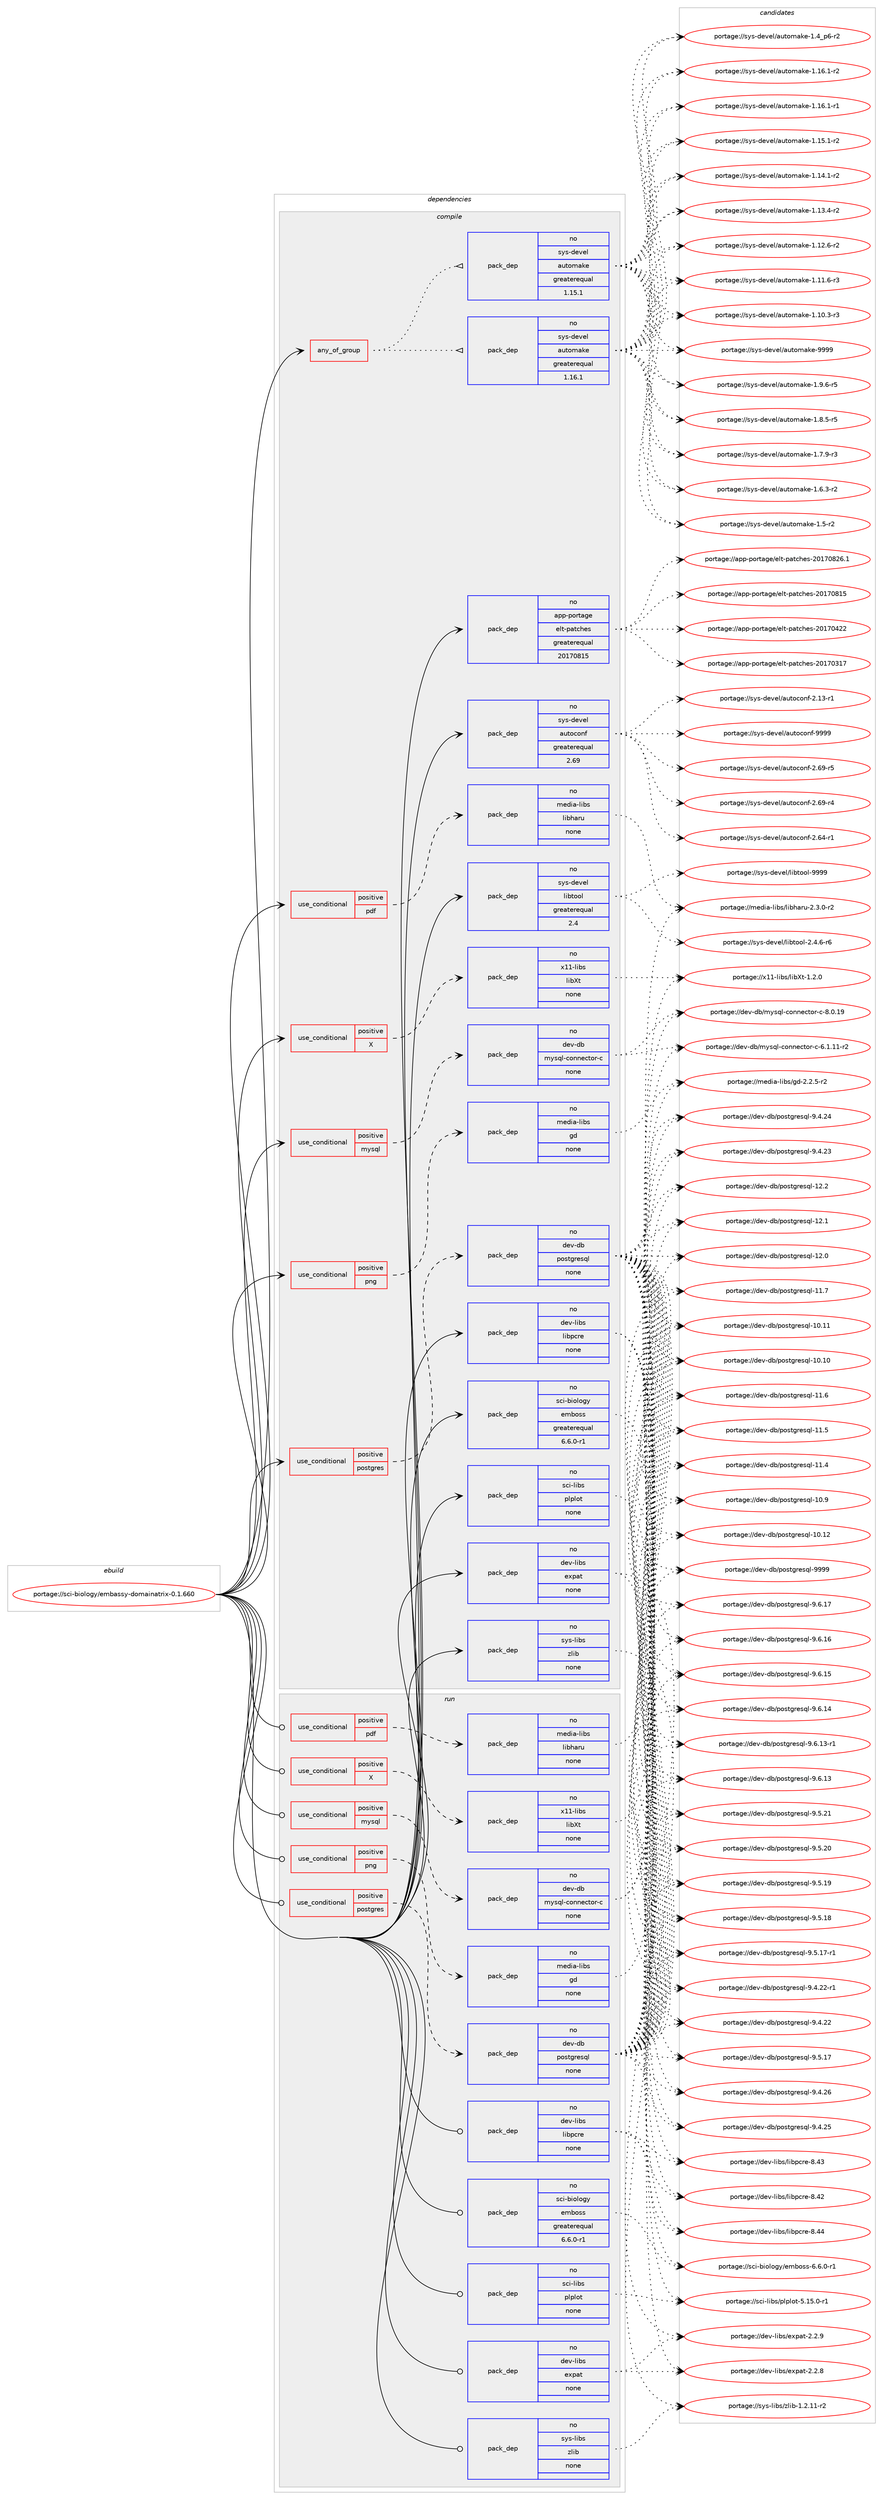 digraph prolog {

# *************
# Graph options
# *************

newrank=true;
concentrate=true;
compound=true;
graph [rankdir=LR,fontname=Helvetica,fontsize=10,ranksep=1.5];#, ranksep=2.5, nodesep=0.2];
edge  [arrowhead=vee];
node  [fontname=Helvetica,fontsize=10];

# **********
# The ebuild
# **********

subgraph cluster_leftcol {
color=gray;
rank=same;
label=<<i>ebuild</i>>;
id [label="portage://sci-biology/embassy-domainatrix-0.1.660", color=red, width=4, href="../sci-biology/embassy-domainatrix-0.1.660.svg"];
}

# ****************
# The dependencies
# ****************

subgraph cluster_midcol {
color=gray;
label=<<i>dependencies</i>>;
subgraph cluster_compile {
fillcolor="#eeeeee";
style=filled;
label=<<i>compile</i>>;
subgraph any1191 {
dependency57589 [label=<<TABLE BORDER="0" CELLBORDER="1" CELLSPACING="0" CELLPADDING="4"><TR><TD CELLPADDING="10">any_of_group</TD></TR></TABLE>>, shape=none, color=red];subgraph pack44565 {
dependency57590 [label=<<TABLE BORDER="0" CELLBORDER="1" CELLSPACING="0" CELLPADDING="4" WIDTH="220"><TR><TD ROWSPAN="6" CELLPADDING="30">pack_dep</TD></TR><TR><TD WIDTH="110">no</TD></TR><TR><TD>sys-devel</TD></TR><TR><TD>automake</TD></TR><TR><TD>greaterequal</TD></TR><TR><TD>1.16.1</TD></TR></TABLE>>, shape=none, color=blue];
}
dependency57589:e -> dependency57590:w [weight=20,style="dotted",arrowhead="oinv"];
subgraph pack44566 {
dependency57591 [label=<<TABLE BORDER="0" CELLBORDER="1" CELLSPACING="0" CELLPADDING="4" WIDTH="220"><TR><TD ROWSPAN="6" CELLPADDING="30">pack_dep</TD></TR><TR><TD WIDTH="110">no</TD></TR><TR><TD>sys-devel</TD></TR><TR><TD>automake</TD></TR><TR><TD>greaterequal</TD></TR><TR><TD>1.15.1</TD></TR></TABLE>>, shape=none, color=blue];
}
dependency57589:e -> dependency57591:w [weight=20,style="dotted",arrowhead="oinv"];
}
id:e -> dependency57589:w [weight=20,style="solid",arrowhead="vee"];
subgraph cond11778 {
dependency57592 [label=<<TABLE BORDER="0" CELLBORDER="1" CELLSPACING="0" CELLPADDING="4"><TR><TD ROWSPAN="3" CELLPADDING="10">use_conditional</TD></TR><TR><TD>positive</TD></TR><TR><TD>X</TD></TR></TABLE>>, shape=none, color=red];
subgraph pack44567 {
dependency57593 [label=<<TABLE BORDER="0" CELLBORDER="1" CELLSPACING="0" CELLPADDING="4" WIDTH="220"><TR><TD ROWSPAN="6" CELLPADDING="30">pack_dep</TD></TR><TR><TD WIDTH="110">no</TD></TR><TR><TD>x11-libs</TD></TR><TR><TD>libXt</TD></TR><TR><TD>none</TD></TR><TR><TD></TD></TR></TABLE>>, shape=none, color=blue];
}
dependency57592:e -> dependency57593:w [weight=20,style="dashed",arrowhead="vee"];
}
id:e -> dependency57592:w [weight=20,style="solid",arrowhead="vee"];
subgraph cond11779 {
dependency57594 [label=<<TABLE BORDER="0" CELLBORDER="1" CELLSPACING="0" CELLPADDING="4"><TR><TD ROWSPAN="3" CELLPADDING="10">use_conditional</TD></TR><TR><TD>positive</TD></TR><TR><TD>mysql</TD></TR></TABLE>>, shape=none, color=red];
subgraph pack44568 {
dependency57595 [label=<<TABLE BORDER="0" CELLBORDER="1" CELLSPACING="0" CELLPADDING="4" WIDTH="220"><TR><TD ROWSPAN="6" CELLPADDING="30">pack_dep</TD></TR><TR><TD WIDTH="110">no</TD></TR><TR><TD>dev-db</TD></TR><TR><TD>mysql-connector-c</TD></TR><TR><TD>none</TD></TR><TR><TD></TD></TR></TABLE>>, shape=none, color=blue];
}
dependency57594:e -> dependency57595:w [weight=20,style="dashed",arrowhead="vee"];
}
id:e -> dependency57594:w [weight=20,style="solid",arrowhead="vee"];
subgraph cond11780 {
dependency57596 [label=<<TABLE BORDER="0" CELLBORDER="1" CELLSPACING="0" CELLPADDING="4"><TR><TD ROWSPAN="3" CELLPADDING="10">use_conditional</TD></TR><TR><TD>positive</TD></TR><TR><TD>pdf</TD></TR></TABLE>>, shape=none, color=red];
subgraph pack44569 {
dependency57597 [label=<<TABLE BORDER="0" CELLBORDER="1" CELLSPACING="0" CELLPADDING="4" WIDTH="220"><TR><TD ROWSPAN="6" CELLPADDING="30">pack_dep</TD></TR><TR><TD WIDTH="110">no</TD></TR><TR><TD>media-libs</TD></TR><TR><TD>libharu</TD></TR><TR><TD>none</TD></TR><TR><TD></TD></TR></TABLE>>, shape=none, color=blue];
}
dependency57596:e -> dependency57597:w [weight=20,style="dashed",arrowhead="vee"];
}
id:e -> dependency57596:w [weight=20,style="solid",arrowhead="vee"];
subgraph cond11781 {
dependency57598 [label=<<TABLE BORDER="0" CELLBORDER="1" CELLSPACING="0" CELLPADDING="4"><TR><TD ROWSPAN="3" CELLPADDING="10">use_conditional</TD></TR><TR><TD>positive</TD></TR><TR><TD>png</TD></TR></TABLE>>, shape=none, color=red];
subgraph pack44570 {
dependency57599 [label=<<TABLE BORDER="0" CELLBORDER="1" CELLSPACING="0" CELLPADDING="4" WIDTH="220"><TR><TD ROWSPAN="6" CELLPADDING="30">pack_dep</TD></TR><TR><TD WIDTH="110">no</TD></TR><TR><TD>media-libs</TD></TR><TR><TD>gd</TD></TR><TR><TD>none</TD></TR><TR><TD></TD></TR></TABLE>>, shape=none, color=blue];
}
dependency57598:e -> dependency57599:w [weight=20,style="dashed",arrowhead="vee"];
}
id:e -> dependency57598:w [weight=20,style="solid",arrowhead="vee"];
subgraph cond11782 {
dependency57600 [label=<<TABLE BORDER="0" CELLBORDER="1" CELLSPACING="0" CELLPADDING="4"><TR><TD ROWSPAN="3" CELLPADDING="10">use_conditional</TD></TR><TR><TD>positive</TD></TR><TR><TD>postgres</TD></TR></TABLE>>, shape=none, color=red];
subgraph pack44571 {
dependency57601 [label=<<TABLE BORDER="0" CELLBORDER="1" CELLSPACING="0" CELLPADDING="4" WIDTH="220"><TR><TD ROWSPAN="6" CELLPADDING="30">pack_dep</TD></TR><TR><TD WIDTH="110">no</TD></TR><TR><TD>dev-db</TD></TR><TR><TD>postgresql</TD></TR><TR><TD>none</TD></TR><TR><TD></TD></TR></TABLE>>, shape=none, color=blue];
}
dependency57600:e -> dependency57601:w [weight=20,style="dashed",arrowhead="vee"];
}
id:e -> dependency57600:w [weight=20,style="solid",arrowhead="vee"];
subgraph pack44572 {
dependency57602 [label=<<TABLE BORDER="0" CELLBORDER="1" CELLSPACING="0" CELLPADDING="4" WIDTH="220"><TR><TD ROWSPAN="6" CELLPADDING="30">pack_dep</TD></TR><TR><TD WIDTH="110">no</TD></TR><TR><TD>app-portage</TD></TR><TR><TD>elt-patches</TD></TR><TR><TD>greaterequal</TD></TR><TR><TD>20170815</TD></TR></TABLE>>, shape=none, color=blue];
}
id:e -> dependency57602:w [weight=20,style="solid",arrowhead="vee"];
subgraph pack44573 {
dependency57603 [label=<<TABLE BORDER="0" CELLBORDER="1" CELLSPACING="0" CELLPADDING="4" WIDTH="220"><TR><TD ROWSPAN="6" CELLPADDING="30">pack_dep</TD></TR><TR><TD WIDTH="110">no</TD></TR><TR><TD>dev-libs</TD></TR><TR><TD>expat</TD></TR><TR><TD>none</TD></TR><TR><TD></TD></TR></TABLE>>, shape=none, color=blue];
}
id:e -> dependency57603:w [weight=20,style="solid",arrowhead="vee"];
subgraph pack44574 {
dependency57604 [label=<<TABLE BORDER="0" CELLBORDER="1" CELLSPACING="0" CELLPADDING="4" WIDTH="220"><TR><TD ROWSPAN="6" CELLPADDING="30">pack_dep</TD></TR><TR><TD WIDTH="110">no</TD></TR><TR><TD>dev-libs</TD></TR><TR><TD>libpcre</TD></TR><TR><TD>none</TD></TR><TR><TD></TD></TR></TABLE>>, shape=none, color=blue];
}
id:e -> dependency57604:w [weight=20,style="solid",arrowhead="vee"];
subgraph pack44575 {
dependency57605 [label=<<TABLE BORDER="0" CELLBORDER="1" CELLSPACING="0" CELLPADDING="4" WIDTH="220"><TR><TD ROWSPAN="6" CELLPADDING="30">pack_dep</TD></TR><TR><TD WIDTH="110">no</TD></TR><TR><TD>sci-biology</TD></TR><TR><TD>emboss</TD></TR><TR><TD>greaterequal</TD></TR><TR><TD>6.6.0-r1</TD></TR></TABLE>>, shape=none, color=blue];
}
id:e -> dependency57605:w [weight=20,style="solid",arrowhead="vee"];
subgraph pack44576 {
dependency57606 [label=<<TABLE BORDER="0" CELLBORDER="1" CELLSPACING="0" CELLPADDING="4" WIDTH="220"><TR><TD ROWSPAN="6" CELLPADDING="30">pack_dep</TD></TR><TR><TD WIDTH="110">no</TD></TR><TR><TD>sci-libs</TD></TR><TR><TD>plplot</TD></TR><TR><TD>none</TD></TR><TR><TD></TD></TR></TABLE>>, shape=none, color=blue];
}
id:e -> dependency57606:w [weight=20,style="solid",arrowhead="vee"];
subgraph pack44577 {
dependency57607 [label=<<TABLE BORDER="0" CELLBORDER="1" CELLSPACING="0" CELLPADDING="4" WIDTH="220"><TR><TD ROWSPAN="6" CELLPADDING="30">pack_dep</TD></TR><TR><TD WIDTH="110">no</TD></TR><TR><TD>sys-devel</TD></TR><TR><TD>autoconf</TD></TR><TR><TD>greaterequal</TD></TR><TR><TD>2.69</TD></TR></TABLE>>, shape=none, color=blue];
}
id:e -> dependency57607:w [weight=20,style="solid",arrowhead="vee"];
subgraph pack44578 {
dependency57608 [label=<<TABLE BORDER="0" CELLBORDER="1" CELLSPACING="0" CELLPADDING="4" WIDTH="220"><TR><TD ROWSPAN="6" CELLPADDING="30">pack_dep</TD></TR><TR><TD WIDTH="110">no</TD></TR><TR><TD>sys-devel</TD></TR><TR><TD>libtool</TD></TR><TR><TD>greaterequal</TD></TR><TR><TD>2.4</TD></TR></TABLE>>, shape=none, color=blue];
}
id:e -> dependency57608:w [weight=20,style="solid",arrowhead="vee"];
subgraph pack44579 {
dependency57609 [label=<<TABLE BORDER="0" CELLBORDER="1" CELLSPACING="0" CELLPADDING="4" WIDTH="220"><TR><TD ROWSPAN="6" CELLPADDING="30">pack_dep</TD></TR><TR><TD WIDTH="110">no</TD></TR><TR><TD>sys-libs</TD></TR><TR><TD>zlib</TD></TR><TR><TD>none</TD></TR><TR><TD></TD></TR></TABLE>>, shape=none, color=blue];
}
id:e -> dependency57609:w [weight=20,style="solid",arrowhead="vee"];
}
subgraph cluster_compileandrun {
fillcolor="#eeeeee";
style=filled;
label=<<i>compile and run</i>>;
}
subgraph cluster_run {
fillcolor="#eeeeee";
style=filled;
label=<<i>run</i>>;
subgraph cond11783 {
dependency57610 [label=<<TABLE BORDER="0" CELLBORDER="1" CELLSPACING="0" CELLPADDING="4"><TR><TD ROWSPAN="3" CELLPADDING="10">use_conditional</TD></TR><TR><TD>positive</TD></TR><TR><TD>X</TD></TR></TABLE>>, shape=none, color=red];
subgraph pack44580 {
dependency57611 [label=<<TABLE BORDER="0" CELLBORDER="1" CELLSPACING="0" CELLPADDING="4" WIDTH="220"><TR><TD ROWSPAN="6" CELLPADDING="30">pack_dep</TD></TR><TR><TD WIDTH="110">no</TD></TR><TR><TD>x11-libs</TD></TR><TR><TD>libXt</TD></TR><TR><TD>none</TD></TR><TR><TD></TD></TR></TABLE>>, shape=none, color=blue];
}
dependency57610:e -> dependency57611:w [weight=20,style="dashed",arrowhead="vee"];
}
id:e -> dependency57610:w [weight=20,style="solid",arrowhead="odot"];
subgraph cond11784 {
dependency57612 [label=<<TABLE BORDER="0" CELLBORDER="1" CELLSPACING="0" CELLPADDING="4"><TR><TD ROWSPAN="3" CELLPADDING="10">use_conditional</TD></TR><TR><TD>positive</TD></TR><TR><TD>mysql</TD></TR></TABLE>>, shape=none, color=red];
subgraph pack44581 {
dependency57613 [label=<<TABLE BORDER="0" CELLBORDER="1" CELLSPACING="0" CELLPADDING="4" WIDTH="220"><TR><TD ROWSPAN="6" CELLPADDING="30">pack_dep</TD></TR><TR><TD WIDTH="110">no</TD></TR><TR><TD>dev-db</TD></TR><TR><TD>mysql-connector-c</TD></TR><TR><TD>none</TD></TR><TR><TD></TD></TR></TABLE>>, shape=none, color=blue];
}
dependency57612:e -> dependency57613:w [weight=20,style="dashed",arrowhead="vee"];
}
id:e -> dependency57612:w [weight=20,style="solid",arrowhead="odot"];
subgraph cond11785 {
dependency57614 [label=<<TABLE BORDER="0" CELLBORDER="1" CELLSPACING="0" CELLPADDING="4"><TR><TD ROWSPAN="3" CELLPADDING="10">use_conditional</TD></TR><TR><TD>positive</TD></TR><TR><TD>pdf</TD></TR></TABLE>>, shape=none, color=red];
subgraph pack44582 {
dependency57615 [label=<<TABLE BORDER="0" CELLBORDER="1" CELLSPACING="0" CELLPADDING="4" WIDTH="220"><TR><TD ROWSPAN="6" CELLPADDING="30">pack_dep</TD></TR><TR><TD WIDTH="110">no</TD></TR><TR><TD>media-libs</TD></TR><TR><TD>libharu</TD></TR><TR><TD>none</TD></TR><TR><TD></TD></TR></TABLE>>, shape=none, color=blue];
}
dependency57614:e -> dependency57615:w [weight=20,style="dashed",arrowhead="vee"];
}
id:e -> dependency57614:w [weight=20,style="solid",arrowhead="odot"];
subgraph cond11786 {
dependency57616 [label=<<TABLE BORDER="0" CELLBORDER="1" CELLSPACING="0" CELLPADDING="4"><TR><TD ROWSPAN="3" CELLPADDING="10">use_conditional</TD></TR><TR><TD>positive</TD></TR><TR><TD>png</TD></TR></TABLE>>, shape=none, color=red];
subgraph pack44583 {
dependency57617 [label=<<TABLE BORDER="0" CELLBORDER="1" CELLSPACING="0" CELLPADDING="4" WIDTH="220"><TR><TD ROWSPAN="6" CELLPADDING="30">pack_dep</TD></TR><TR><TD WIDTH="110">no</TD></TR><TR><TD>media-libs</TD></TR><TR><TD>gd</TD></TR><TR><TD>none</TD></TR><TR><TD></TD></TR></TABLE>>, shape=none, color=blue];
}
dependency57616:e -> dependency57617:w [weight=20,style="dashed",arrowhead="vee"];
}
id:e -> dependency57616:w [weight=20,style="solid",arrowhead="odot"];
subgraph cond11787 {
dependency57618 [label=<<TABLE BORDER="0" CELLBORDER="1" CELLSPACING="0" CELLPADDING="4"><TR><TD ROWSPAN="3" CELLPADDING="10">use_conditional</TD></TR><TR><TD>positive</TD></TR><TR><TD>postgres</TD></TR></TABLE>>, shape=none, color=red];
subgraph pack44584 {
dependency57619 [label=<<TABLE BORDER="0" CELLBORDER="1" CELLSPACING="0" CELLPADDING="4" WIDTH="220"><TR><TD ROWSPAN="6" CELLPADDING="30">pack_dep</TD></TR><TR><TD WIDTH="110">no</TD></TR><TR><TD>dev-db</TD></TR><TR><TD>postgresql</TD></TR><TR><TD>none</TD></TR><TR><TD></TD></TR></TABLE>>, shape=none, color=blue];
}
dependency57618:e -> dependency57619:w [weight=20,style="dashed",arrowhead="vee"];
}
id:e -> dependency57618:w [weight=20,style="solid",arrowhead="odot"];
subgraph pack44585 {
dependency57620 [label=<<TABLE BORDER="0" CELLBORDER="1" CELLSPACING="0" CELLPADDING="4" WIDTH="220"><TR><TD ROWSPAN="6" CELLPADDING="30">pack_dep</TD></TR><TR><TD WIDTH="110">no</TD></TR><TR><TD>dev-libs</TD></TR><TR><TD>expat</TD></TR><TR><TD>none</TD></TR><TR><TD></TD></TR></TABLE>>, shape=none, color=blue];
}
id:e -> dependency57620:w [weight=20,style="solid",arrowhead="odot"];
subgraph pack44586 {
dependency57621 [label=<<TABLE BORDER="0" CELLBORDER="1" CELLSPACING="0" CELLPADDING="4" WIDTH="220"><TR><TD ROWSPAN="6" CELLPADDING="30">pack_dep</TD></TR><TR><TD WIDTH="110">no</TD></TR><TR><TD>dev-libs</TD></TR><TR><TD>libpcre</TD></TR><TR><TD>none</TD></TR><TR><TD></TD></TR></TABLE>>, shape=none, color=blue];
}
id:e -> dependency57621:w [weight=20,style="solid",arrowhead="odot"];
subgraph pack44587 {
dependency57622 [label=<<TABLE BORDER="0" CELLBORDER="1" CELLSPACING="0" CELLPADDING="4" WIDTH="220"><TR><TD ROWSPAN="6" CELLPADDING="30">pack_dep</TD></TR><TR><TD WIDTH="110">no</TD></TR><TR><TD>sci-biology</TD></TR><TR><TD>emboss</TD></TR><TR><TD>greaterequal</TD></TR><TR><TD>6.6.0-r1</TD></TR></TABLE>>, shape=none, color=blue];
}
id:e -> dependency57622:w [weight=20,style="solid",arrowhead="odot"];
subgraph pack44588 {
dependency57623 [label=<<TABLE BORDER="0" CELLBORDER="1" CELLSPACING="0" CELLPADDING="4" WIDTH="220"><TR><TD ROWSPAN="6" CELLPADDING="30">pack_dep</TD></TR><TR><TD WIDTH="110">no</TD></TR><TR><TD>sci-libs</TD></TR><TR><TD>plplot</TD></TR><TR><TD>none</TD></TR><TR><TD></TD></TR></TABLE>>, shape=none, color=blue];
}
id:e -> dependency57623:w [weight=20,style="solid",arrowhead="odot"];
subgraph pack44589 {
dependency57624 [label=<<TABLE BORDER="0" CELLBORDER="1" CELLSPACING="0" CELLPADDING="4" WIDTH="220"><TR><TD ROWSPAN="6" CELLPADDING="30">pack_dep</TD></TR><TR><TD WIDTH="110">no</TD></TR><TR><TD>sys-libs</TD></TR><TR><TD>zlib</TD></TR><TR><TD>none</TD></TR><TR><TD></TD></TR></TABLE>>, shape=none, color=blue];
}
id:e -> dependency57624:w [weight=20,style="solid",arrowhead="odot"];
}
}

# **************
# The candidates
# **************

subgraph cluster_choices {
rank=same;
color=gray;
label=<<i>candidates</i>>;

subgraph choice44565 {
color=black;
nodesep=1;
choice115121115451001011181011084797117116111109971071014557575757 [label="portage://sys-devel/automake-9999", color=red, width=4,href="../sys-devel/automake-9999.svg"];
choice115121115451001011181011084797117116111109971071014549465746544511453 [label="portage://sys-devel/automake-1.9.6-r5", color=red, width=4,href="../sys-devel/automake-1.9.6-r5.svg"];
choice115121115451001011181011084797117116111109971071014549465646534511453 [label="portage://sys-devel/automake-1.8.5-r5", color=red, width=4,href="../sys-devel/automake-1.8.5-r5.svg"];
choice115121115451001011181011084797117116111109971071014549465546574511451 [label="portage://sys-devel/automake-1.7.9-r3", color=red, width=4,href="../sys-devel/automake-1.7.9-r3.svg"];
choice115121115451001011181011084797117116111109971071014549465446514511450 [label="portage://sys-devel/automake-1.6.3-r2", color=red, width=4,href="../sys-devel/automake-1.6.3-r2.svg"];
choice11512111545100101118101108479711711611110997107101454946534511450 [label="portage://sys-devel/automake-1.5-r2", color=red, width=4,href="../sys-devel/automake-1.5-r2.svg"];
choice115121115451001011181011084797117116111109971071014549465295112544511450 [label="portage://sys-devel/automake-1.4_p6-r2", color=red, width=4,href="../sys-devel/automake-1.4_p6-r2.svg"];
choice11512111545100101118101108479711711611110997107101454946495446494511450 [label="portage://sys-devel/automake-1.16.1-r2", color=red, width=4,href="../sys-devel/automake-1.16.1-r2.svg"];
choice11512111545100101118101108479711711611110997107101454946495446494511449 [label="portage://sys-devel/automake-1.16.1-r1", color=red, width=4,href="../sys-devel/automake-1.16.1-r1.svg"];
choice11512111545100101118101108479711711611110997107101454946495346494511450 [label="portage://sys-devel/automake-1.15.1-r2", color=red, width=4,href="../sys-devel/automake-1.15.1-r2.svg"];
choice11512111545100101118101108479711711611110997107101454946495246494511450 [label="portage://sys-devel/automake-1.14.1-r2", color=red, width=4,href="../sys-devel/automake-1.14.1-r2.svg"];
choice11512111545100101118101108479711711611110997107101454946495146524511450 [label="portage://sys-devel/automake-1.13.4-r2", color=red, width=4,href="../sys-devel/automake-1.13.4-r2.svg"];
choice11512111545100101118101108479711711611110997107101454946495046544511450 [label="portage://sys-devel/automake-1.12.6-r2", color=red, width=4,href="../sys-devel/automake-1.12.6-r2.svg"];
choice11512111545100101118101108479711711611110997107101454946494946544511451 [label="portage://sys-devel/automake-1.11.6-r3", color=red, width=4,href="../sys-devel/automake-1.11.6-r3.svg"];
choice11512111545100101118101108479711711611110997107101454946494846514511451 [label="portage://sys-devel/automake-1.10.3-r3", color=red, width=4,href="../sys-devel/automake-1.10.3-r3.svg"];
dependency57590:e -> choice115121115451001011181011084797117116111109971071014557575757:w [style=dotted,weight="100"];
dependency57590:e -> choice115121115451001011181011084797117116111109971071014549465746544511453:w [style=dotted,weight="100"];
dependency57590:e -> choice115121115451001011181011084797117116111109971071014549465646534511453:w [style=dotted,weight="100"];
dependency57590:e -> choice115121115451001011181011084797117116111109971071014549465546574511451:w [style=dotted,weight="100"];
dependency57590:e -> choice115121115451001011181011084797117116111109971071014549465446514511450:w [style=dotted,weight="100"];
dependency57590:e -> choice11512111545100101118101108479711711611110997107101454946534511450:w [style=dotted,weight="100"];
dependency57590:e -> choice115121115451001011181011084797117116111109971071014549465295112544511450:w [style=dotted,weight="100"];
dependency57590:e -> choice11512111545100101118101108479711711611110997107101454946495446494511450:w [style=dotted,weight="100"];
dependency57590:e -> choice11512111545100101118101108479711711611110997107101454946495446494511449:w [style=dotted,weight="100"];
dependency57590:e -> choice11512111545100101118101108479711711611110997107101454946495346494511450:w [style=dotted,weight="100"];
dependency57590:e -> choice11512111545100101118101108479711711611110997107101454946495246494511450:w [style=dotted,weight="100"];
dependency57590:e -> choice11512111545100101118101108479711711611110997107101454946495146524511450:w [style=dotted,weight="100"];
dependency57590:e -> choice11512111545100101118101108479711711611110997107101454946495046544511450:w [style=dotted,weight="100"];
dependency57590:e -> choice11512111545100101118101108479711711611110997107101454946494946544511451:w [style=dotted,weight="100"];
dependency57590:e -> choice11512111545100101118101108479711711611110997107101454946494846514511451:w [style=dotted,weight="100"];
}
subgraph choice44566 {
color=black;
nodesep=1;
choice115121115451001011181011084797117116111109971071014557575757 [label="portage://sys-devel/automake-9999", color=red, width=4,href="../sys-devel/automake-9999.svg"];
choice115121115451001011181011084797117116111109971071014549465746544511453 [label="portage://sys-devel/automake-1.9.6-r5", color=red, width=4,href="../sys-devel/automake-1.9.6-r5.svg"];
choice115121115451001011181011084797117116111109971071014549465646534511453 [label="portage://sys-devel/automake-1.8.5-r5", color=red, width=4,href="../sys-devel/automake-1.8.5-r5.svg"];
choice115121115451001011181011084797117116111109971071014549465546574511451 [label="portage://sys-devel/automake-1.7.9-r3", color=red, width=4,href="../sys-devel/automake-1.7.9-r3.svg"];
choice115121115451001011181011084797117116111109971071014549465446514511450 [label="portage://sys-devel/automake-1.6.3-r2", color=red, width=4,href="../sys-devel/automake-1.6.3-r2.svg"];
choice11512111545100101118101108479711711611110997107101454946534511450 [label="portage://sys-devel/automake-1.5-r2", color=red, width=4,href="../sys-devel/automake-1.5-r2.svg"];
choice115121115451001011181011084797117116111109971071014549465295112544511450 [label="portage://sys-devel/automake-1.4_p6-r2", color=red, width=4,href="../sys-devel/automake-1.4_p6-r2.svg"];
choice11512111545100101118101108479711711611110997107101454946495446494511450 [label="portage://sys-devel/automake-1.16.1-r2", color=red, width=4,href="../sys-devel/automake-1.16.1-r2.svg"];
choice11512111545100101118101108479711711611110997107101454946495446494511449 [label="portage://sys-devel/automake-1.16.1-r1", color=red, width=4,href="../sys-devel/automake-1.16.1-r1.svg"];
choice11512111545100101118101108479711711611110997107101454946495346494511450 [label="portage://sys-devel/automake-1.15.1-r2", color=red, width=4,href="../sys-devel/automake-1.15.1-r2.svg"];
choice11512111545100101118101108479711711611110997107101454946495246494511450 [label="portage://sys-devel/automake-1.14.1-r2", color=red, width=4,href="../sys-devel/automake-1.14.1-r2.svg"];
choice11512111545100101118101108479711711611110997107101454946495146524511450 [label="portage://sys-devel/automake-1.13.4-r2", color=red, width=4,href="../sys-devel/automake-1.13.4-r2.svg"];
choice11512111545100101118101108479711711611110997107101454946495046544511450 [label="portage://sys-devel/automake-1.12.6-r2", color=red, width=4,href="../sys-devel/automake-1.12.6-r2.svg"];
choice11512111545100101118101108479711711611110997107101454946494946544511451 [label="portage://sys-devel/automake-1.11.6-r3", color=red, width=4,href="../sys-devel/automake-1.11.6-r3.svg"];
choice11512111545100101118101108479711711611110997107101454946494846514511451 [label="portage://sys-devel/automake-1.10.3-r3", color=red, width=4,href="../sys-devel/automake-1.10.3-r3.svg"];
dependency57591:e -> choice115121115451001011181011084797117116111109971071014557575757:w [style=dotted,weight="100"];
dependency57591:e -> choice115121115451001011181011084797117116111109971071014549465746544511453:w [style=dotted,weight="100"];
dependency57591:e -> choice115121115451001011181011084797117116111109971071014549465646534511453:w [style=dotted,weight="100"];
dependency57591:e -> choice115121115451001011181011084797117116111109971071014549465546574511451:w [style=dotted,weight="100"];
dependency57591:e -> choice115121115451001011181011084797117116111109971071014549465446514511450:w [style=dotted,weight="100"];
dependency57591:e -> choice11512111545100101118101108479711711611110997107101454946534511450:w [style=dotted,weight="100"];
dependency57591:e -> choice115121115451001011181011084797117116111109971071014549465295112544511450:w [style=dotted,weight="100"];
dependency57591:e -> choice11512111545100101118101108479711711611110997107101454946495446494511450:w [style=dotted,weight="100"];
dependency57591:e -> choice11512111545100101118101108479711711611110997107101454946495446494511449:w [style=dotted,weight="100"];
dependency57591:e -> choice11512111545100101118101108479711711611110997107101454946495346494511450:w [style=dotted,weight="100"];
dependency57591:e -> choice11512111545100101118101108479711711611110997107101454946495246494511450:w [style=dotted,weight="100"];
dependency57591:e -> choice11512111545100101118101108479711711611110997107101454946495146524511450:w [style=dotted,weight="100"];
dependency57591:e -> choice11512111545100101118101108479711711611110997107101454946495046544511450:w [style=dotted,weight="100"];
dependency57591:e -> choice11512111545100101118101108479711711611110997107101454946494946544511451:w [style=dotted,weight="100"];
dependency57591:e -> choice11512111545100101118101108479711711611110997107101454946494846514511451:w [style=dotted,weight="100"];
}
subgraph choice44567 {
color=black;
nodesep=1;
choice12049494510810598115471081059888116454946504648 [label="portage://x11-libs/libXt-1.2.0", color=red, width=4,href="../x11-libs/libXt-1.2.0.svg"];
dependency57593:e -> choice12049494510810598115471081059888116454946504648:w [style=dotted,weight="100"];
}
subgraph choice44568 {
color=black;
nodesep=1;
choice100101118451009847109121115113108459911111011010199116111114459945564648464957 [label="portage://dev-db/mysql-connector-c-8.0.19", color=red, width=4,href="../dev-db/mysql-connector-c-8.0.19.svg"];
choice1001011184510098471091211151131084599111110110101991161111144599455446494649494511450 [label="portage://dev-db/mysql-connector-c-6.1.11-r2", color=red, width=4,href="../dev-db/mysql-connector-c-6.1.11-r2.svg"];
dependency57595:e -> choice100101118451009847109121115113108459911111011010199116111114459945564648464957:w [style=dotted,weight="100"];
dependency57595:e -> choice1001011184510098471091211151131084599111110110101991161111144599455446494649494511450:w [style=dotted,weight="100"];
}
subgraph choice44569 {
color=black;
nodesep=1;
choice1091011001059745108105981154710810598104971141174550465146484511450 [label="portage://media-libs/libharu-2.3.0-r2", color=red, width=4,href="../media-libs/libharu-2.3.0-r2.svg"];
dependency57597:e -> choice1091011001059745108105981154710810598104971141174550465146484511450:w [style=dotted,weight="100"];
}
subgraph choice44570 {
color=black;
nodesep=1;
choice109101100105974510810598115471031004550465046534511450 [label="portage://media-libs/gd-2.2.5-r2", color=red, width=4,href="../media-libs/gd-2.2.5-r2.svg"];
dependency57599:e -> choice109101100105974510810598115471031004550465046534511450:w [style=dotted,weight="100"];
}
subgraph choice44571 {
color=black;
nodesep=1;
choice1001011184510098471121111151161031141011151131084557575757 [label="portage://dev-db/postgresql-9999", color=red, width=4,href="../dev-db/postgresql-9999.svg"];
choice10010111845100984711211111511610311410111511310845574654464955 [label="portage://dev-db/postgresql-9.6.17", color=red, width=4,href="../dev-db/postgresql-9.6.17.svg"];
choice10010111845100984711211111511610311410111511310845574654464954 [label="portage://dev-db/postgresql-9.6.16", color=red, width=4,href="../dev-db/postgresql-9.6.16.svg"];
choice10010111845100984711211111511610311410111511310845574654464953 [label="portage://dev-db/postgresql-9.6.15", color=red, width=4,href="../dev-db/postgresql-9.6.15.svg"];
choice10010111845100984711211111511610311410111511310845574654464952 [label="portage://dev-db/postgresql-9.6.14", color=red, width=4,href="../dev-db/postgresql-9.6.14.svg"];
choice100101118451009847112111115116103114101115113108455746544649514511449 [label="portage://dev-db/postgresql-9.6.13-r1", color=red, width=4,href="../dev-db/postgresql-9.6.13-r1.svg"];
choice10010111845100984711211111511610311410111511310845574654464951 [label="portage://dev-db/postgresql-9.6.13", color=red, width=4,href="../dev-db/postgresql-9.6.13.svg"];
choice10010111845100984711211111511610311410111511310845574653465049 [label="portage://dev-db/postgresql-9.5.21", color=red, width=4,href="../dev-db/postgresql-9.5.21.svg"];
choice10010111845100984711211111511610311410111511310845574653465048 [label="portage://dev-db/postgresql-9.5.20", color=red, width=4,href="../dev-db/postgresql-9.5.20.svg"];
choice10010111845100984711211111511610311410111511310845574653464957 [label="portage://dev-db/postgresql-9.5.19", color=red, width=4,href="../dev-db/postgresql-9.5.19.svg"];
choice10010111845100984711211111511610311410111511310845574653464956 [label="portage://dev-db/postgresql-9.5.18", color=red, width=4,href="../dev-db/postgresql-9.5.18.svg"];
choice100101118451009847112111115116103114101115113108455746534649554511449 [label="portage://dev-db/postgresql-9.5.17-r1", color=red, width=4,href="../dev-db/postgresql-9.5.17-r1.svg"];
choice10010111845100984711211111511610311410111511310845574653464955 [label="portage://dev-db/postgresql-9.5.17", color=red, width=4,href="../dev-db/postgresql-9.5.17.svg"];
choice10010111845100984711211111511610311410111511310845574652465054 [label="portage://dev-db/postgresql-9.4.26", color=red, width=4,href="../dev-db/postgresql-9.4.26.svg"];
choice10010111845100984711211111511610311410111511310845574652465053 [label="portage://dev-db/postgresql-9.4.25", color=red, width=4,href="../dev-db/postgresql-9.4.25.svg"];
choice10010111845100984711211111511610311410111511310845574652465052 [label="portage://dev-db/postgresql-9.4.24", color=red, width=4,href="../dev-db/postgresql-9.4.24.svg"];
choice10010111845100984711211111511610311410111511310845574652465051 [label="portage://dev-db/postgresql-9.4.23", color=red, width=4,href="../dev-db/postgresql-9.4.23.svg"];
choice100101118451009847112111115116103114101115113108455746524650504511449 [label="portage://dev-db/postgresql-9.4.22-r1", color=red, width=4,href="../dev-db/postgresql-9.4.22-r1.svg"];
choice10010111845100984711211111511610311410111511310845574652465050 [label="portage://dev-db/postgresql-9.4.22", color=red, width=4,href="../dev-db/postgresql-9.4.22.svg"];
choice1001011184510098471121111151161031141011151131084549504650 [label="portage://dev-db/postgresql-12.2", color=red, width=4,href="../dev-db/postgresql-12.2.svg"];
choice1001011184510098471121111151161031141011151131084549504649 [label="portage://dev-db/postgresql-12.1", color=red, width=4,href="../dev-db/postgresql-12.1.svg"];
choice1001011184510098471121111151161031141011151131084549504648 [label="portage://dev-db/postgresql-12.0", color=red, width=4,href="../dev-db/postgresql-12.0.svg"];
choice1001011184510098471121111151161031141011151131084549494655 [label="portage://dev-db/postgresql-11.7", color=red, width=4,href="../dev-db/postgresql-11.7.svg"];
choice1001011184510098471121111151161031141011151131084549494654 [label="portage://dev-db/postgresql-11.6", color=red, width=4,href="../dev-db/postgresql-11.6.svg"];
choice1001011184510098471121111151161031141011151131084549494653 [label="portage://dev-db/postgresql-11.5", color=red, width=4,href="../dev-db/postgresql-11.5.svg"];
choice1001011184510098471121111151161031141011151131084549494652 [label="portage://dev-db/postgresql-11.4", color=red, width=4,href="../dev-db/postgresql-11.4.svg"];
choice1001011184510098471121111151161031141011151131084549484657 [label="portage://dev-db/postgresql-10.9", color=red, width=4,href="../dev-db/postgresql-10.9.svg"];
choice100101118451009847112111115116103114101115113108454948464950 [label="portage://dev-db/postgresql-10.12", color=red, width=4,href="../dev-db/postgresql-10.12.svg"];
choice100101118451009847112111115116103114101115113108454948464949 [label="portage://dev-db/postgresql-10.11", color=red, width=4,href="../dev-db/postgresql-10.11.svg"];
choice100101118451009847112111115116103114101115113108454948464948 [label="portage://dev-db/postgresql-10.10", color=red, width=4,href="../dev-db/postgresql-10.10.svg"];
dependency57601:e -> choice1001011184510098471121111151161031141011151131084557575757:w [style=dotted,weight="100"];
dependency57601:e -> choice10010111845100984711211111511610311410111511310845574654464955:w [style=dotted,weight="100"];
dependency57601:e -> choice10010111845100984711211111511610311410111511310845574654464954:w [style=dotted,weight="100"];
dependency57601:e -> choice10010111845100984711211111511610311410111511310845574654464953:w [style=dotted,weight="100"];
dependency57601:e -> choice10010111845100984711211111511610311410111511310845574654464952:w [style=dotted,weight="100"];
dependency57601:e -> choice100101118451009847112111115116103114101115113108455746544649514511449:w [style=dotted,weight="100"];
dependency57601:e -> choice10010111845100984711211111511610311410111511310845574654464951:w [style=dotted,weight="100"];
dependency57601:e -> choice10010111845100984711211111511610311410111511310845574653465049:w [style=dotted,weight="100"];
dependency57601:e -> choice10010111845100984711211111511610311410111511310845574653465048:w [style=dotted,weight="100"];
dependency57601:e -> choice10010111845100984711211111511610311410111511310845574653464957:w [style=dotted,weight="100"];
dependency57601:e -> choice10010111845100984711211111511610311410111511310845574653464956:w [style=dotted,weight="100"];
dependency57601:e -> choice100101118451009847112111115116103114101115113108455746534649554511449:w [style=dotted,weight="100"];
dependency57601:e -> choice10010111845100984711211111511610311410111511310845574653464955:w [style=dotted,weight="100"];
dependency57601:e -> choice10010111845100984711211111511610311410111511310845574652465054:w [style=dotted,weight="100"];
dependency57601:e -> choice10010111845100984711211111511610311410111511310845574652465053:w [style=dotted,weight="100"];
dependency57601:e -> choice10010111845100984711211111511610311410111511310845574652465052:w [style=dotted,weight="100"];
dependency57601:e -> choice10010111845100984711211111511610311410111511310845574652465051:w [style=dotted,weight="100"];
dependency57601:e -> choice100101118451009847112111115116103114101115113108455746524650504511449:w [style=dotted,weight="100"];
dependency57601:e -> choice10010111845100984711211111511610311410111511310845574652465050:w [style=dotted,weight="100"];
dependency57601:e -> choice1001011184510098471121111151161031141011151131084549504650:w [style=dotted,weight="100"];
dependency57601:e -> choice1001011184510098471121111151161031141011151131084549504649:w [style=dotted,weight="100"];
dependency57601:e -> choice1001011184510098471121111151161031141011151131084549504648:w [style=dotted,weight="100"];
dependency57601:e -> choice1001011184510098471121111151161031141011151131084549494655:w [style=dotted,weight="100"];
dependency57601:e -> choice1001011184510098471121111151161031141011151131084549494654:w [style=dotted,weight="100"];
dependency57601:e -> choice1001011184510098471121111151161031141011151131084549494653:w [style=dotted,weight="100"];
dependency57601:e -> choice1001011184510098471121111151161031141011151131084549494652:w [style=dotted,weight="100"];
dependency57601:e -> choice1001011184510098471121111151161031141011151131084549484657:w [style=dotted,weight="100"];
dependency57601:e -> choice100101118451009847112111115116103114101115113108454948464950:w [style=dotted,weight="100"];
dependency57601:e -> choice100101118451009847112111115116103114101115113108454948464949:w [style=dotted,weight="100"];
dependency57601:e -> choice100101118451009847112111115116103114101115113108454948464948:w [style=dotted,weight="100"];
}
subgraph choice44572 {
color=black;
nodesep=1;
choice971121124511211111411697103101471011081164511297116991041011154550484955485650544649 [label="portage://app-portage/elt-patches-20170826.1", color=red, width=4,href="../app-portage/elt-patches-20170826.1.svg"];
choice97112112451121111141169710310147101108116451129711699104101115455048495548564953 [label="portage://app-portage/elt-patches-20170815", color=red, width=4,href="../app-portage/elt-patches-20170815.svg"];
choice97112112451121111141169710310147101108116451129711699104101115455048495548525050 [label="portage://app-portage/elt-patches-20170422", color=red, width=4,href="../app-portage/elt-patches-20170422.svg"];
choice97112112451121111141169710310147101108116451129711699104101115455048495548514955 [label="portage://app-portage/elt-patches-20170317", color=red, width=4,href="../app-portage/elt-patches-20170317.svg"];
dependency57602:e -> choice971121124511211111411697103101471011081164511297116991041011154550484955485650544649:w [style=dotted,weight="100"];
dependency57602:e -> choice97112112451121111141169710310147101108116451129711699104101115455048495548564953:w [style=dotted,weight="100"];
dependency57602:e -> choice97112112451121111141169710310147101108116451129711699104101115455048495548525050:w [style=dotted,weight="100"];
dependency57602:e -> choice97112112451121111141169710310147101108116451129711699104101115455048495548514955:w [style=dotted,weight="100"];
}
subgraph choice44573 {
color=black;
nodesep=1;
choice10010111845108105981154710112011297116455046504657 [label="portage://dev-libs/expat-2.2.9", color=red, width=4,href="../dev-libs/expat-2.2.9.svg"];
choice10010111845108105981154710112011297116455046504656 [label="portage://dev-libs/expat-2.2.8", color=red, width=4,href="../dev-libs/expat-2.2.8.svg"];
dependency57603:e -> choice10010111845108105981154710112011297116455046504657:w [style=dotted,weight="100"];
dependency57603:e -> choice10010111845108105981154710112011297116455046504656:w [style=dotted,weight="100"];
}
subgraph choice44574 {
color=black;
nodesep=1;
choice10010111845108105981154710810598112991141014556465252 [label="portage://dev-libs/libpcre-8.44", color=red, width=4,href="../dev-libs/libpcre-8.44.svg"];
choice10010111845108105981154710810598112991141014556465251 [label="portage://dev-libs/libpcre-8.43", color=red, width=4,href="../dev-libs/libpcre-8.43.svg"];
choice10010111845108105981154710810598112991141014556465250 [label="portage://dev-libs/libpcre-8.42", color=red, width=4,href="../dev-libs/libpcre-8.42.svg"];
dependency57604:e -> choice10010111845108105981154710810598112991141014556465252:w [style=dotted,weight="100"];
dependency57604:e -> choice10010111845108105981154710810598112991141014556465251:w [style=dotted,weight="100"];
dependency57604:e -> choice10010111845108105981154710810598112991141014556465250:w [style=dotted,weight="100"];
}
subgraph choice44575 {
color=black;
nodesep=1;
choice11599105459810511110811110312147101109981111151154554465446484511449 [label="portage://sci-biology/emboss-6.6.0-r1", color=red, width=4,href="../sci-biology/emboss-6.6.0-r1.svg"];
dependency57605:e -> choice11599105459810511110811110312147101109981111151154554465446484511449:w [style=dotted,weight="100"];
}
subgraph choice44576 {
color=black;
nodesep=1;
choice11599105451081059811547112108112108111116455346495346484511449 [label="portage://sci-libs/plplot-5.15.0-r1", color=red, width=4,href="../sci-libs/plplot-5.15.0-r1.svg"];
dependency57606:e -> choice11599105451081059811547112108112108111116455346495346484511449:w [style=dotted,weight="100"];
}
subgraph choice44577 {
color=black;
nodesep=1;
choice115121115451001011181011084797117116111991111101024557575757 [label="portage://sys-devel/autoconf-9999", color=red, width=4,href="../sys-devel/autoconf-9999.svg"];
choice1151211154510010111810110847971171161119911111010245504654574511453 [label="portage://sys-devel/autoconf-2.69-r5", color=red, width=4,href="../sys-devel/autoconf-2.69-r5.svg"];
choice1151211154510010111810110847971171161119911111010245504654574511452 [label="portage://sys-devel/autoconf-2.69-r4", color=red, width=4,href="../sys-devel/autoconf-2.69-r4.svg"];
choice1151211154510010111810110847971171161119911111010245504654524511449 [label="portage://sys-devel/autoconf-2.64-r1", color=red, width=4,href="../sys-devel/autoconf-2.64-r1.svg"];
choice1151211154510010111810110847971171161119911111010245504649514511449 [label="portage://sys-devel/autoconf-2.13-r1", color=red, width=4,href="../sys-devel/autoconf-2.13-r1.svg"];
dependency57607:e -> choice115121115451001011181011084797117116111991111101024557575757:w [style=dotted,weight="100"];
dependency57607:e -> choice1151211154510010111810110847971171161119911111010245504654574511453:w [style=dotted,weight="100"];
dependency57607:e -> choice1151211154510010111810110847971171161119911111010245504654574511452:w [style=dotted,weight="100"];
dependency57607:e -> choice1151211154510010111810110847971171161119911111010245504654524511449:w [style=dotted,weight="100"];
dependency57607:e -> choice1151211154510010111810110847971171161119911111010245504649514511449:w [style=dotted,weight="100"];
}
subgraph choice44578 {
color=black;
nodesep=1;
choice1151211154510010111810110847108105981161111111084557575757 [label="portage://sys-devel/libtool-9999", color=red, width=4,href="../sys-devel/libtool-9999.svg"];
choice1151211154510010111810110847108105981161111111084550465246544511454 [label="portage://sys-devel/libtool-2.4.6-r6", color=red, width=4,href="../sys-devel/libtool-2.4.6-r6.svg"];
dependency57608:e -> choice1151211154510010111810110847108105981161111111084557575757:w [style=dotted,weight="100"];
dependency57608:e -> choice1151211154510010111810110847108105981161111111084550465246544511454:w [style=dotted,weight="100"];
}
subgraph choice44579 {
color=black;
nodesep=1;
choice11512111545108105981154712210810598454946504649494511450 [label="portage://sys-libs/zlib-1.2.11-r2", color=red, width=4,href="../sys-libs/zlib-1.2.11-r2.svg"];
dependency57609:e -> choice11512111545108105981154712210810598454946504649494511450:w [style=dotted,weight="100"];
}
subgraph choice44580 {
color=black;
nodesep=1;
choice12049494510810598115471081059888116454946504648 [label="portage://x11-libs/libXt-1.2.0", color=red, width=4,href="../x11-libs/libXt-1.2.0.svg"];
dependency57611:e -> choice12049494510810598115471081059888116454946504648:w [style=dotted,weight="100"];
}
subgraph choice44581 {
color=black;
nodesep=1;
choice100101118451009847109121115113108459911111011010199116111114459945564648464957 [label="portage://dev-db/mysql-connector-c-8.0.19", color=red, width=4,href="../dev-db/mysql-connector-c-8.0.19.svg"];
choice1001011184510098471091211151131084599111110110101991161111144599455446494649494511450 [label="portage://dev-db/mysql-connector-c-6.1.11-r2", color=red, width=4,href="../dev-db/mysql-connector-c-6.1.11-r2.svg"];
dependency57613:e -> choice100101118451009847109121115113108459911111011010199116111114459945564648464957:w [style=dotted,weight="100"];
dependency57613:e -> choice1001011184510098471091211151131084599111110110101991161111144599455446494649494511450:w [style=dotted,weight="100"];
}
subgraph choice44582 {
color=black;
nodesep=1;
choice1091011001059745108105981154710810598104971141174550465146484511450 [label="portage://media-libs/libharu-2.3.0-r2", color=red, width=4,href="../media-libs/libharu-2.3.0-r2.svg"];
dependency57615:e -> choice1091011001059745108105981154710810598104971141174550465146484511450:w [style=dotted,weight="100"];
}
subgraph choice44583 {
color=black;
nodesep=1;
choice109101100105974510810598115471031004550465046534511450 [label="portage://media-libs/gd-2.2.5-r2", color=red, width=4,href="../media-libs/gd-2.2.5-r2.svg"];
dependency57617:e -> choice109101100105974510810598115471031004550465046534511450:w [style=dotted,weight="100"];
}
subgraph choice44584 {
color=black;
nodesep=1;
choice1001011184510098471121111151161031141011151131084557575757 [label="portage://dev-db/postgresql-9999", color=red, width=4,href="../dev-db/postgresql-9999.svg"];
choice10010111845100984711211111511610311410111511310845574654464955 [label="portage://dev-db/postgresql-9.6.17", color=red, width=4,href="../dev-db/postgresql-9.6.17.svg"];
choice10010111845100984711211111511610311410111511310845574654464954 [label="portage://dev-db/postgresql-9.6.16", color=red, width=4,href="../dev-db/postgresql-9.6.16.svg"];
choice10010111845100984711211111511610311410111511310845574654464953 [label="portage://dev-db/postgresql-9.6.15", color=red, width=4,href="../dev-db/postgresql-9.6.15.svg"];
choice10010111845100984711211111511610311410111511310845574654464952 [label="portage://dev-db/postgresql-9.6.14", color=red, width=4,href="../dev-db/postgresql-9.6.14.svg"];
choice100101118451009847112111115116103114101115113108455746544649514511449 [label="portage://dev-db/postgresql-9.6.13-r1", color=red, width=4,href="../dev-db/postgresql-9.6.13-r1.svg"];
choice10010111845100984711211111511610311410111511310845574654464951 [label="portage://dev-db/postgresql-9.6.13", color=red, width=4,href="../dev-db/postgresql-9.6.13.svg"];
choice10010111845100984711211111511610311410111511310845574653465049 [label="portage://dev-db/postgresql-9.5.21", color=red, width=4,href="../dev-db/postgresql-9.5.21.svg"];
choice10010111845100984711211111511610311410111511310845574653465048 [label="portage://dev-db/postgresql-9.5.20", color=red, width=4,href="../dev-db/postgresql-9.5.20.svg"];
choice10010111845100984711211111511610311410111511310845574653464957 [label="portage://dev-db/postgresql-9.5.19", color=red, width=4,href="../dev-db/postgresql-9.5.19.svg"];
choice10010111845100984711211111511610311410111511310845574653464956 [label="portage://dev-db/postgresql-9.5.18", color=red, width=4,href="../dev-db/postgresql-9.5.18.svg"];
choice100101118451009847112111115116103114101115113108455746534649554511449 [label="portage://dev-db/postgresql-9.5.17-r1", color=red, width=4,href="../dev-db/postgresql-9.5.17-r1.svg"];
choice10010111845100984711211111511610311410111511310845574653464955 [label="portage://dev-db/postgresql-9.5.17", color=red, width=4,href="../dev-db/postgresql-9.5.17.svg"];
choice10010111845100984711211111511610311410111511310845574652465054 [label="portage://dev-db/postgresql-9.4.26", color=red, width=4,href="../dev-db/postgresql-9.4.26.svg"];
choice10010111845100984711211111511610311410111511310845574652465053 [label="portage://dev-db/postgresql-9.4.25", color=red, width=4,href="../dev-db/postgresql-9.4.25.svg"];
choice10010111845100984711211111511610311410111511310845574652465052 [label="portage://dev-db/postgresql-9.4.24", color=red, width=4,href="../dev-db/postgresql-9.4.24.svg"];
choice10010111845100984711211111511610311410111511310845574652465051 [label="portage://dev-db/postgresql-9.4.23", color=red, width=4,href="../dev-db/postgresql-9.4.23.svg"];
choice100101118451009847112111115116103114101115113108455746524650504511449 [label="portage://dev-db/postgresql-9.4.22-r1", color=red, width=4,href="../dev-db/postgresql-9.4.22-r1.svg"];
choice10010111845100984711211111511610311410111511310845574652465050 [label="portage://dev-db/postgresql-9.4.22", color=red, width=4,href="../dev-db/postgresql-9.4.22.svg"];
choice1001011184510098471121111151161031141011151131084549504650 [label="portage://dev-db/postgresql-12.2", color=red, width=4,href="../dev-db/postgresql-12.2.svg"];
choice1001011184510098471121111151161031141011151131084549504649 [label="portage://dev-db/postgresql-12.1", color=red, width=4,href="../dev-db/postgresql-12.1.svg"];
choice1001011184510098471121111151161031141011151131084549504648 [label="portage://dev-db/postgresql-12.0", color=red, width=4,href="../dev-db/postgresql-12.0.svg"];
choice1001011184510098471121111151161031141011151131084549494655 [label="portage://dev-db/postgresql-11.7", color=red, width=4,href="../dev-db/postgresql-11.7.svg"];
choice1001011184510098471121111151161031141011151131084549494654 [label="portage://dev-db/postgresql-11.6", color=red, width=4,href="../dev-db/postgresql-11.6.svg"];
choice1001011184510098471121111151161031141011151131084549494653 [label="portage://dev-db/postgresql-11.5", color=red, width=4,href="../dev-db/postgresql-11.5.svg"];
choice1001011184510098471121111151161031141011151131084549494652 [label="portage://dev-db/postgresql-11.4", color=red, width=4,href="../dev-db/postgresql-11.4.svg"];
choice1001011184510098471121111151161031141011151131084549484657 [label="portage://dev-db/postgresql-10.9", color=red, width=4,href="../dev-db/postgresql-10.9.svg"];
choice100101118451009847112111115116103114101115113108454948464950 [label="portage://dev-db/postgresql-10.12", color=red, width=4,href="../dev-db/postgresql-10.12.svg"];
choice100101118451009847112111115116103114101115113108454948464949 [label="portage://dev-db/postgresql-10.11", color=red, width=4,href="../dev-db/postgresql-10.11.svg"];
choice100101118451009847112111115116103114101115113108454948464948 [label="portage://dev-db/postgresql-10.10", color=red, width=4,href="../dev-db/postgresql-10.10.svg"];
dependency57619:e -> choice1001011184510098471121111151161031141011151131084557575757:w [style=dotted,weight="100"];
dependency57619:e -> choice10010111845100984711211111511610311410111511310845574654464955:w [style=dotted,weight="100"];
dependency57619:e -> choice10010111845100984711211111511610311410111511310845574654464954:w [style=dotted,weight="100"];
dependency57619:e -> choice10010111845100984711211111511610311410111511310845574654464953:w [style=dotted,weight="100"];
dependency57619:e -> choice10010111845100984711211111511610311410111511310845574654464952:w [style=dotted,weight="100"];
dependency57619:e -> choice100101118451009847112111115116103114101115113108455746544649514511449:w [style=dotted,weight="100"];
dependency57619:e -> choice10010111845100984711211111511610311410111511310845574654464951:w [style=dotted,weight="100"];
dependency57619:e -> choice10010111845100984711211111511610311410111511310845574653465049:w [style=dotted,weight="100"];
dependency57619:e -> choice10010111845100984711211111511610311410111511310845574653465048:w [style=dotted,weight="100"];
dependency57619:e -> choice10010111845100984711211111511610311410111511310845574653464957:w [style=dotted,weight="100"];
dependency57619:e -> choice10010111845100984711211111511610311410111511310845574653464956:w [style=dotted,weight="100"];
dependency57619:e -> choice100101118451009847112111115116103114101115113108455746534649554511449:w [style=dotted,weight="100"];
dependency57619:e -> choice10010111845100984711211111511610311410111511310845574653464955:w [style=dotted,weight="100"];
dependency57619:e -> choice10010111845100984711211111511610311410111511310845574652465054:w [style=dotted,weight="100"];
dependency57619:e -> choice10010111845100984711211111511610311410111511310845574652465053:w [style=dotted,weight="100"];
dependency57619:e -> choice10010111845100984711211111511610311410111511310845574652465052:w [style=dotted,weight="100"];
dependency57619:e -> choice10010111845100984711211111511610311410111511310845574652465051:w [style=dotted,weight="100"];
dependency57619:e -> choice100101118451009847112111115116103114101115113108455746524650504511449:w [style=dotted,weight="100"];
dependency57619:e -> choice10010111845100984711211111511610311410111511310845574652465050:w [style=dotted,weight="100"];
dependency57619:e -> choice1001011184510098471121111151161031141011151131084549504650:w [style=dotted,weight="100"];
dependency57619:e -> choice1001011184510098471121111151161031141011151131084549504649:w [style=dotted,weight="100"];
dependency57619:e -> choice1001011184510098471121111151161031141011151131084549504648:w [style=dotted,weight="100"];
dependency57619:e -> choice1001011184510098471121111151161031141011151131084549494655:w [style=dotted,weight="100"];
dependency57619:e -> choice1001011184510098471121111151161031141011151131084549494654:w [style=dotted,weight="100"];
dependency57619:e -> choice1001011184510098471121111151161031141011151131084549494653:w [style=dotted,weight="100"];
dependency57619:e -> choice1001011184510098471121111151161031141011151131084549494652:w [style=dotted,weight="100"];
dependency57619:e -> choice1001011184510098471121111151161031141011151131084549484657:w [style=dotted,weight="100"];
dependency57619:e -> choice100101118451009847112111115116103114101115113108454948464950:w [style=dotted,weight="100"];
dependency57619:e -> choice100101118451009847112111115116103114101115113108454948464949:w [style=dotted,weight="100"];
dependency57619:e -> choice100101118451009847112111115116103114101115113108454948464948:w [style=dotted,weight="100"];
}
subgraph choice44585 {
color=black;
nodesep=1;
choice10010111845108105981154710112011297116455046504657 [label="portage://dev-libs/expat-2.2.9", color=red, width=4,href="../dev-libs/expat-2.2.9.svg"];
choice10010111845108105981154710112011297116455046504656 [label="portage://dev-libs/expat-2.2.8", color=red, width=4,href="../dev-libs/expat-2.2.8.svg"];
dependency57620:e -> choice10010111845108105981154710112011297116455046504657:w [style=dotted,weight="100"];
dependency57620:e -> choice10010111845108105981154710112011297116455046504656:w [style=dotted,weight="100"];
}
subgraph choice44586 {
color=black;
nodesep=1;
choice10010111845108105981154710810598112991141014556465252 [label="portage://dev-libs/libpcre-8.44", color=red, width=4,href="../dev-libs/libpcre-8.44.svg"];
choice10010111845108105981154710810598112991141014556465251 [label="portage://dev-libs/libpcre-8.43", color=red, width=4,href="../dev-libs/libpcre-8.43.svg"];
choice10010111845108105981154710810598112991141014556465250 [label="portage://dev-libs/libpcre-8.42", color=red, width=4,href="../dev-libs/libpcre-8.42.svg"];
dependency57621:e -> choice10010111845108105981154710810598112991141014556465252:w [style=dotted,weight="100"];
dependency57621:e -> choice10010111845108105981154710810598112991141014556465251:w [style=dotted,weight="100"];
dependency57621:e -> choice10010111845108105981154710810598112991141014556465250:w [style=dotted,weight="100"];
}
subgraph choice44587 {
color=black;
nodesep=1;
choice11599105459810511110811110312147101109981111151154554465446484511449 [label="portage://sci-biology/emboss-6.6.0-r1", color=red, width=4,href="../sci-biology/emboss-6.6.0-r1.svg"];
dependency57622:e -> choice11599105459810511110811110312147101109981111151154554465446484511449:w [style=dotted,weight="100"];
}
subgraph choice44588 {
color=black;
nodesep=1;
choice11599105451081059811547112108112108111116455346495346484511449 [label="portage://sci-libs/plplot-5.15.0-r1", color=red, width=4,href="../sci-libs/plplot-5.15.0-r1.svg"];
dependency57623:e -> choice11599105451081059811547112108112108111116455346495346484511449:w [style=dotted,weight="100"];
}
subgraph choice44589 {
color=black;
nodesep=1;
choice11512111545108105981154712210810598454946504649494511450 [label="portage://sys-libs/zlib-1.2.11-r2", color=red, width=4,href="../sys-libs/zlib-1.2.11-r2.svg"];
dependency57624:e -> choice11512111545108105981154712210810598454946504649494511450:w [style=dotted,weight="100"];
}
}

}
